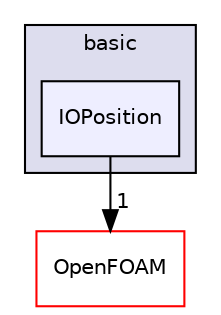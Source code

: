 digraph "src/lagrangian/basic/IOPosition" {
  bgcolor=transparent;
  compound=true
  node [ fontsize="10", fontname="Helvetica"];
  edge [ labelfontsize="10", labelfontname="Helvetica"];
  subgraph clusterdir_584e0ab0901b4327f36f4285cac7f2f8 {
    graph [ bgcolor="#ddddee", pencolor="black", label="basic" fontname="Helvetica", fontsize="10", URL="dir_584e0ab0901b4327f36f4285cac7f2f8.html"]
  dir_237b2505d5f20944fef84be03b02c38d [shape=box, label="IOPosition", style="filled", fillcolor="#eeeeff", pencolor="black", URL="dir_237b2505d5f20944fef84be03b02c38d.html"];
  }
  dir_c5473ff19b20e6ec4dfe5c310b3778a8 [shape=box label="OpenFOAM" color="red" URL="dir_c5473ff19b20e6ec4dfe5c310b3778a8.html"];
  dir_237b2505d5f20944fef84be03b02c38d->dir_c5473ff19b20e6ec4dfe5c310b3778a8 [headlabel="1", labeldistance=1.5 headhref="dir_001346_001873.html"];
}
